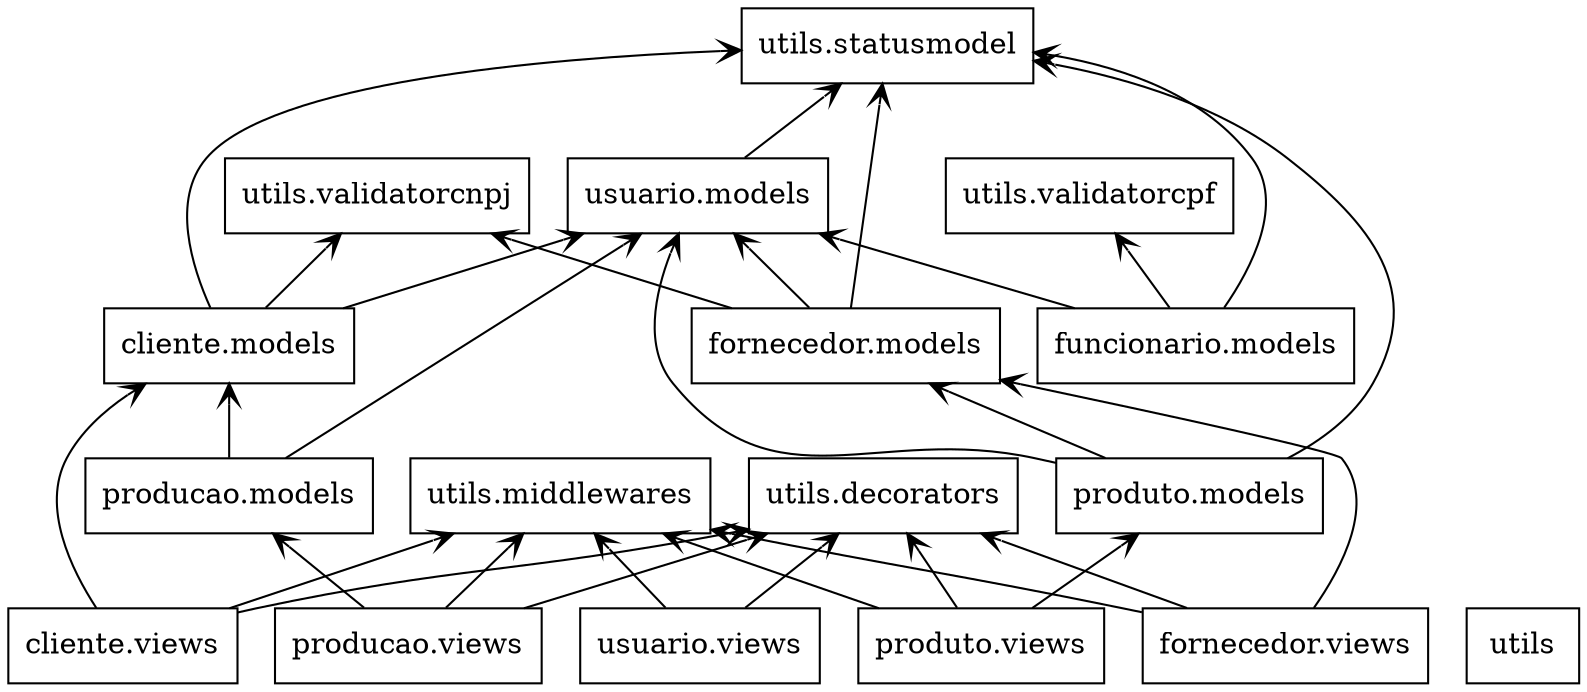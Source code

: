 digraph "packages_estreladovale" {
rankdir=BT
charset="utf-8"
"cliente.models" [color="black", label=<cliente.models>, shape="box", style="solid"];
"cliente.views" [color="black", label=<cliente.views>, shape="box", style="solid"];
"fornecedor.models" [color="black", label=<fornecedor.models>, shape="box", style="solid"];
"fornecedor.views" [color="black", label=<fornecedor.views>, shape="box", style="solid"];
"funcionario.models" [color="black", label=<funcionario.models>, shape="box", style="solid"];
"producao.models" [color="black", label=<producao.models>, shape="box", style="solid"];
"producao.views" [color="black", label=<producao.views>, shape="box", style="solid"];
"produto.models" [color="black", label=<produto.models>, shape="box", style="solid"];
"produto.views" [color="black", label=<produto.views>, shape="box", style="solid"];
"usuario.models" [color="black", label=<usuario.models>, shape="box", style="solid"];
"usuario.views" [color="black", label=<usuario.views>, shape="box", style="solid"];
"utils" [color="black", label=<utils>, shape="box", style="solid"];
"utils.decorators" [color="black", label=<utils.decorators>, shape="box", style="solid"];
"utils.middlewares" [color="black", label=<utils.middlewares>, shape="box", style="solid"];
"utils.statusmodel" [color="black", label=<utils.statusmodel>, shape="box", style="solid"];
"utils.validatorcnpj" [color="black", label=<utils.validatorcnpj>, shape="box", style="solid"];
"utils.validatorcpf" [color="black", label=<utils.validatorcpf>, shape="box", style="solid"];
"cliente.models" -> "usuario.models" [arrowhead="open", arrowtail="none"];
"cliente.models" -> "utils.statusmodel" [arrowhead="open", arrowtail="none"];
"cliente.models" -> "utils.validatorcnpj" [arrowhead="open", arrowtail="none"];
"cliente.views" -> "cliente.models" [arrowhead="open", arrowtail="none"];
"cliente.views" -> "utils.decorators" [arrowhead="open", arrowtail="none"];
"cliente.views" -> "utils.middlewares" [arrowhead="open", arrowtail="none"];
"fornecedor.models" -> "usuario.models" [arrowhead="open", arrowtail="none"];
"fornecedor.models" -> "utils.statusmodel" [arrowhead="open", arrowtail="none"];
"fornecedor.models" -> "utils.validatorcnpj" [arrowhead="open", arrowtail="none"];
"fornecedor.views" -> "fornecedor.models" [arrowhead="open", arrowtail="none"];
"fornecedor.views" -> "utils.decorators" [arrowhead="open", arrowtail="none"];
"fornecedor.views" -> "utils.middlewares" [arrowhead="open", arrowtail="none"];
"funcionario.models" -> "usuario.models" [arrowhead="open", arrowtail="none"];
"funcionario.models" -> "utils.statusmodel" [arrowhead="open", arrowtail="none"];
"funcionario.models" -> "utils.validatorcpf" [arrowhead="open", arrowtail="none"];
"producao.models" -> "cliente.models" [arrowhead="open", arrowtail="none"];
"producao.models" -> "usuario.models" [arrowhead="open", arrowtail="none"];
"producao.views" -> "producao.models" [arrowhead="open", arrowtail="none"];
"producao.views" -> "utils.decorators" [arrowhead="open", arrowtail="none"];
"producao.views" -> "utils.middlewares" [arrowhead="open", arrowtail="none"];
"produto.models" -> "fornecedor.models" [arrowhead="open", arrowtail="none"];
"produto.models" -> "usuario.models" [arrowhead="open", arrowtail="none"];
"produto.models" -> "utils.statusmodel" [arrowhead="open", arrowtail="none"];
"produto.views" -> "produto.models" [arrowhead="open", arrowtail="none"];
"produto.views" -> "utils.decorators" [arrowhead="open", arrowtail="none"];
"produto.views" -> "utils.middlewares" [arrowhead="open", arrowtail="none"];
"usuario.models" -> "utils.statusmodel" [arrowhead="open", arrowtail="none"];
"usuario.views" -> "utils.decorators" [arrowhead="open", arrowtail="none"];
"usuario.views" -> "utils.middlewares" [arrowhead="open", arrowtail="none"];
}
